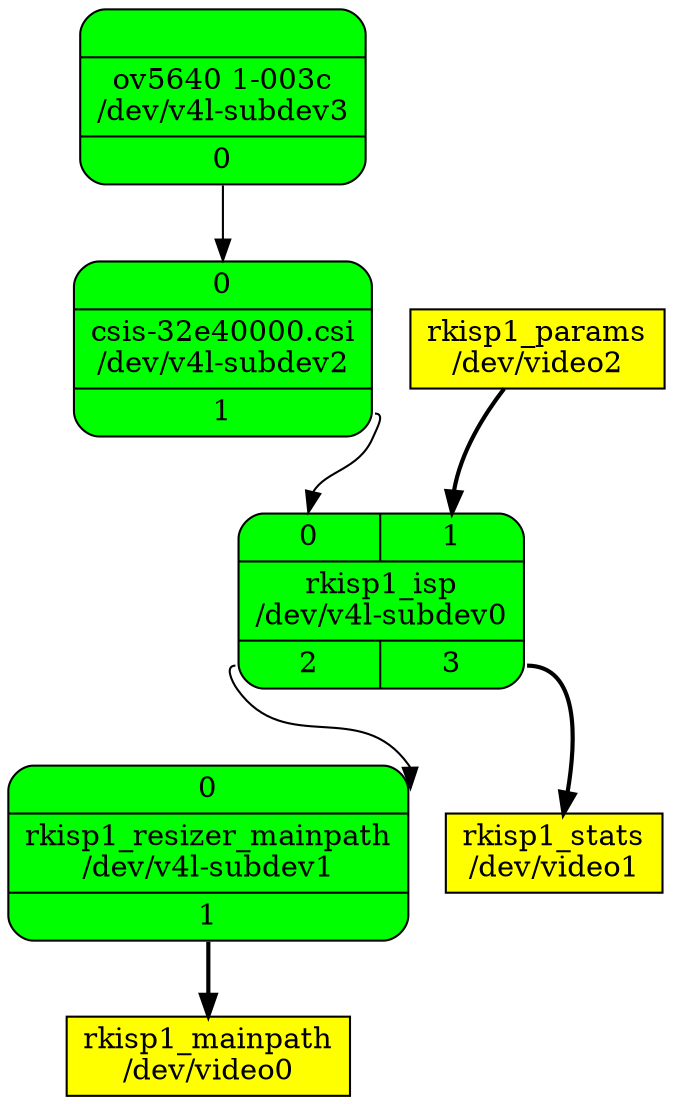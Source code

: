 digraph board {
        rankdir=TB
        n00000001 [label="{{<port0> 0 | <port1> 1} | rkisp1_isp\n/dev/v4l-subdev0 | {<port2> 2 | <port3> 3}}", shape=Mrecord, style=filled, fillcolor=green]
        n00000001:port2 -> n00000006:port0
        n00000001:port3 -> n0000000d [style=bold]
        n00000006 [label="{{<port0> 0} | rkisp1_resizer_mainpath\n/dev/v4l-subdev1 | {<port1> 1}}", shape=Mrecord, style=filled, fillcolor=green]
        n00000006:port1 -> n00000009 [style=bold]
        n00000009 [label="rkisp1_mainpath\n/dev/video0", shape=box, style=filled, fillcolor=yellow]
        n0000000d [label="rkisp1_stats\n/dev/video1", shape=box, style=filled, fillcolor=yellow]
        n00000011 [label="rkisp1_params\n/dev/video2", shape=box, style=filled, fillcolor=yellow]
        n00000011 -> n00000001:port1 [style=bold]
        n0000001d [label="{{<port0> 0} | csis-32e40000.csi\n/dev/v4l-subdev2 | {<port1> 1}}", shape=Mrecord, style=filled, fillcolor=green]
        n0000001d:port1 -> n00000001:port0
        n00000022 [label="{{} | ov5640 1-003c\n/dev/v4l-subdev3 | {<port0> 0}}", shape=Mrecord, style=filled, fillcolor=green]
        n00000022:port0 -> n0000001d:port0
}

